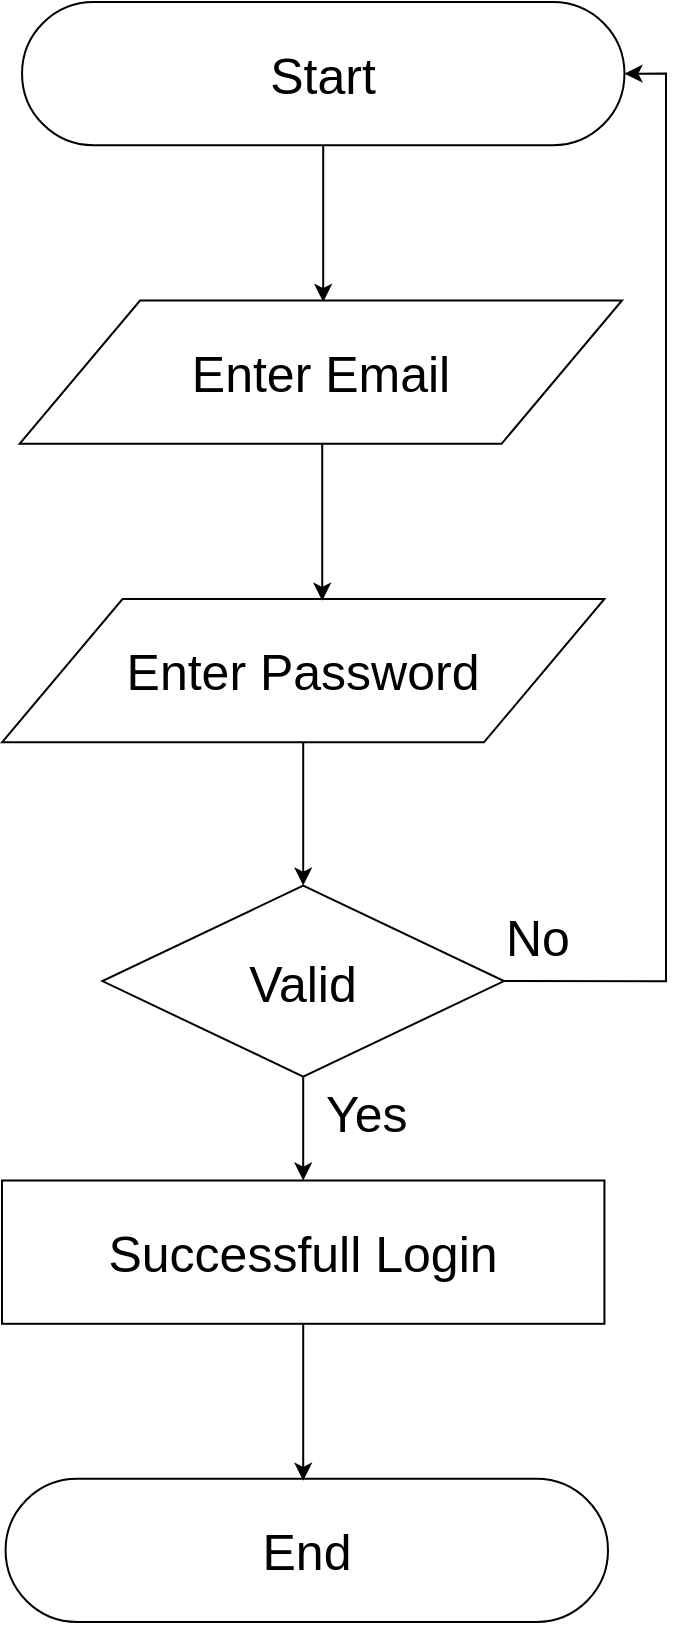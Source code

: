 <mxfile version="11.1.1" type="device"><diagram id="Xy7AdRj82mt0GqPFjf1Y" name="Page-1"><mxGraphModel dx="710" dy="413" grid="1" gridSize="10" guides="1" tooltips="1" connect="1" arrows="1" fold="1" page="1" pageScale="1" pageWidth="827" pageHeight="1169" math="0" shadow="0"><root><mxCell id="0"/><mxCell id="1" parent="0"/><mxCell id="z_pJ6UTtcao5YE_4C4EB-15" style="edgeStyle=orthogonalEdgeStyle;rounded=0;orthogonalLoop=1;jettySize=auto;html=1;fontSize=25;entryX=0.504;entryY=0.01;entryDx=0;entryDy=0;entryPerimeter=0;" edge="1" parent="1" source="z_pJ6UTtcao5YE_4C4EB-1" target="z_pJ6UTtcao5YE_4C4EB-2"><mxGeometry relative="1" as="geometry"><mxPoint x="200.628" y="180" as="targetPoint"/></mxGeometry></mxCell><mxCell id="z_pJ6UTtcao5YE_4C4EB-1" value="Start" style="rounded=1;whiteSpace=wrap;html=1;arcSize=50;fontSize=25;" vertex="1" parent="1"><mxGeometry x="50.02" y="40" width="301.215" height="71.642" as="geometry"/></mxCell><mxCell id="z_pJ6UTtcao5YE_4C4EB-2" value="Enter Email" style="shape=parallelogram;perimeter=parallelogramPerimeter;whiteSpace=wrap;html=1;fontSize=25;" vertex="1" parent="1"><mxGeometry x="48.785" y="189.254" width="301.215" height="71.642" as="geometry"/></mxCell><mxCell id="z_pJ6UTtcao5YE_4C4EB-11" style="edgeStyle=orthogonalEdgeStyle;rounded=0;orthogonalLoop=1;jettySize=auto;html=1;entryX=0.5;entryY=0;entryDx=0;entryDy=0;fontSize=25;" edge="1" parent="1" source="z_pJ6UTtcao5YE_4C4EB-3" target="z_pJ6UTtcao5YE_4C4EB-4"><mxGeometry relative="1" as="geometry"/></mxCell><mxCell id="z_pJ6UTtcao5YE_4C4EB-3" value="Enter Password" style="shape=parallelogram;perimeter=parallelogramPerimeter;whiteSpace=wrap;html=1;fontSize=25;" vertex="1" parent="1"><mxGeometry x="40" y="338.507" width="301.215" height="71.642" as="geometry"/></mxCell><mxCell id="z_pJ6UTtcao5YE_4C4EB-12" style="edgeStyle=orthogonalEdgeStyle;rounded=0;orthogonalLoop=1;jettySize=auto;html=1;entryX=0.5;entryY=0;entryDx=0;entryDy=0;fontSize=25;" edge="1" parent="1" source="z_pJ6UTtcao5YE_4C4EB-4" target="z_pJ6UTtcao5YE_4C4EB-5"><mxGeometry relative="1" as="geometry"/></mxCell><mxCell id="z_pJ6UTtcao5YE_4C4EB-4" value="Valid" style="rhombus;whiteSpace=wrap;html=1;fontSize=25;" vertex="1" parent="1"><mxGeometry x="90.202" y="481.791" width="200.81" height="95.522" as="geometry"/></mxCell><mxCell id="z_pJ6UTtcao5YE_4C4EB-14" style="edgeStyle=orthogonalEdgeStyle;rounded=0;orthogonalLoop=1;jettySize=auto;html=1;entryX=1;entryY=0.5;entryDx=0;entryDy=0;fontSize=25;exitX=1;exitY=0.5;exitDx=0;exitDy=0;" edge="1" parent="1" source="z_pJ6UTtcao5YE_4C4EB-4" target="z_pJ6UTtcao5YE_4C4EB-1"><mxGeometry relative="1" as="geometry"><Array as="points"><mxPoint x="372" y="530"/><mxPoint x="372" y="76"/></Array></mxGeometry></mxCell><mxCell id="z_pJ6UTtcao5YE_4C4EB-5" value="Successfull Login" style="rounded=0;whiteSpace=wrap;html=1;fontSize=25;" vertex="1" parent="1"><mxGeometry x="40" y="629.254" width="301.215" height="71.642" as="geometry"/></mxCell><mxCell id="z_pJ6UTtcao5YE_4C4EB-6" value="End" style="rounded=1;whiteSpace=wrap;html=1;arcSize=50;fontSize=25;" vertex="1" parent="1"><mxGeometry x="41.785" y="778.358" width="301.215" height="71.642" as="geometry"/></mxCell><mxCell id="z_pJ6UTtcao5YE_4C4EB-16" style="edgeStyle=orthogonalEdgeStyle;rounded=0;orthogonalLoop=1;jettySize=auto;html=1;fontSize=25;entryX=0.504;entryY=0.01;entryDx=0;entryDy=0;entryPerimeter=0;" edge="1" parent="1"><mxGeometry relative="1" as="geometry"><mxPoint x="200.105" y="339.384" as="targetPoint"/><mxPoint x="200.105" y="261.142" as="sourcePoint"/></mxGeometry></mxCell><mxCell id="z_pJ6UTtcao5YE_4C4EB-17" style="edgeStyle=orthogonalEdgeStyle;rounded=0;orthogonalLoop=1;jettySize=auto;html=1;fontSize=25;entryX=0.504;entryY=0.01;entryDx=0;entryDy=0;entryPerimeter=0;" edge="1" parent="1"><mxGeometry relative="1" as="geometry"><mxPoint x="190.605" y="779.384" as="targetPoint"/><mxPoint x="190.605" y="701.142" as="sourcePoint"/></mxGeometry></mxCell><mxCell id="z_pJ6UTtcao5YE_4C4EB-18" value="Yes" style="text;html=1;resizable=0;points=[];autosize=1;align=left;verticalAlign=top;spacingTop=-4;fontSize=25;" vertex="1" parent="1"><mxGeometry x="199.5" y="577.5" width="60" height="30" as="geometry"/></mxCell><mxCell id="z_pJ6UTtcao5YE_4C4EB-19" value="No" style="text;html=1;resizable=0;points=[];autosize=1;align=left;verticalAlign=top;spacingTop=-4;fontSize=25;" vertex="1" parent="1"><mxGeometry x="290" y="490" width="50" height="30" as="geometry"/></mxCell></root></mxGraphModel></diagram></mxfile>